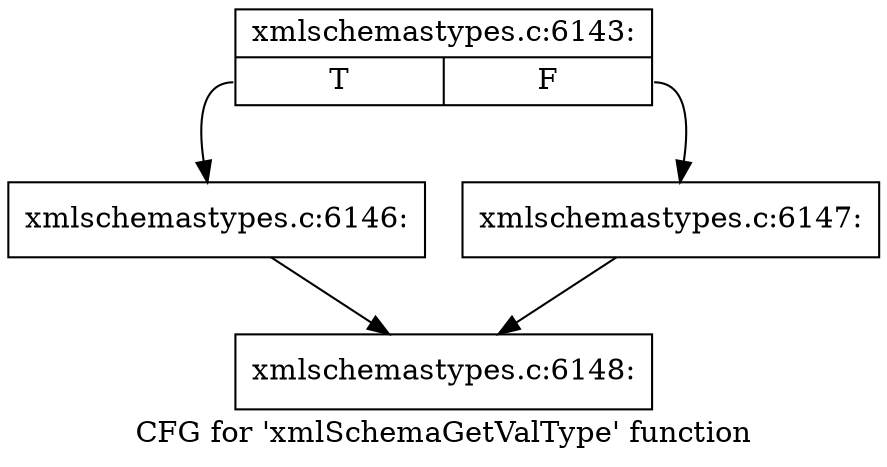 digraph "CFG for 'xmlSchemaGetValType' function" {
	label="CFG for 'xmlSchemaGetValType' function";

	Node0x57aeab0 [shape=record,label="{xmlschemastypes.c:6143:|{<s0>T|<s1>F}}"];
	Node0x57aeab0:s0 -> Node0x57ae810;
	Node0x57aeab0:s1 -> Node0x57ae860;
	Node0x57ae810 [shape=record,label="{xmlschemastypes.c:6146:}"];
	Node0x57ae810 -> Node0x57aecd0;
	Node0x57ae860 [shape=record,label="{xmlschemastypes.c:6147:}"];
	Node0x57ae860 -> Node0x57aecd0;
	Node0x57aecd0 [shape=record,label="{xmlschemastypes.c:6148:}"];
}
